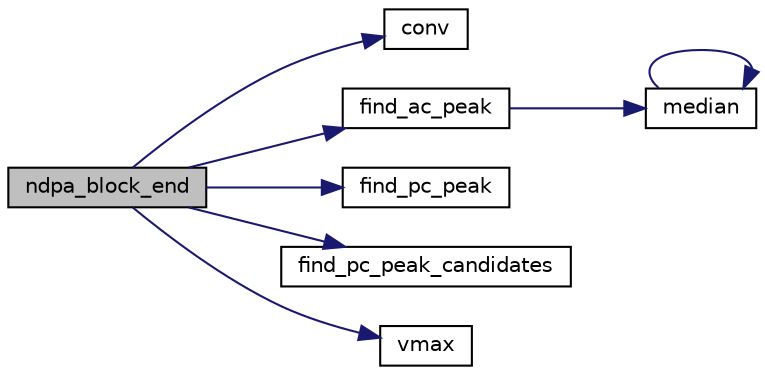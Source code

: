 digraph "ndpa_block_end"
{
 // LATEX_PDF_SIZE
  edge [fontname="Helvetica",fontsize="10",labelfontname="Helvetica",labelfontsize="10"];
  node [fontname="Helvetica",fontsize="10",shape=record];
  rankdir="LR";
  Node1 [label="ndpa_block_end",height=0.2,width=0.4,color="black", fillcolor="grey75", style="filled", fontcolor="black",tooltip="End of measurement block processing. Finding AC and PC peaks in the averaged data."];
  Node1 -> Node2 [color="midnightblue",fontsize="10",style="solid",fontname="Helvetica"];
  Node2 [label="conv",height=0.2,width=0.4,color="black", fillcolor="white", style="filled",URL="$ndpa__tools_8c.html#a22b94c183d6488d974c0412151a32a61",tooltip="Convolution. c = a*b."];
  Node1 -> Node3 [color="midnightblue",fontsize="10",style="solid",fontname="Helvetica"];
  Node3 [label="find_ac_peak",height=0.2,width=0.4,color="black", fillcolor="white", style="filled",URL="$ndpa__tools_8c.html#a7cbb18005383696fbac4cdb83050798a",tooltip="Returning a data window (q1, q2) in scany containing the points above half height around the specifie..."];
  Node3 -> Node4 [color="midnightblue",fontsize="10",style="solid",fontname="Helvetica"];
  Node4 [label="median",height=0.2,width=0.4,color="black", fillcolor="white", style="filled",URL="$ndpa__tools_8c.html#a7ffac73dc0966b86fc85f2a717d66e5f",tooltip="Returns the median of the specified vector of size n."];
  Node4 -> Node4 [color="midnightblue",fontsize="10",style="solid",fontname="Helvetica"];
  Node1 -> Node5 [color="midnightblue",fontsize="10",style="solid",fontname="Helvetica"];
  Node5 [label="find_pc_peak",height=0.2,width=0.4,color="black", fillcolor="white", style="filled",URL="$ndpa__tools_8c.html#a2b03973dba71df84e23f733ae6f8a50a",tooltip="Select PC from the list of candidates returned by find_pc_peak_candidates() in __ndpa_pcpc...."];
  Node1 -> Node6 [color="midnightblue",fontsize="10",style="solid",fontname="Helvetica"];
  Node6 [label="find_pc_peak_candidates",height=0.2,width=0.4,color="black", fillcolor="white", style="filled",URL="$ndpa__tools_8c.html#afc6891164c777c34eae1b16a98018eff",tooltip="Saving all PC peak candidates to __ndpa_pcpc following the AC peak index."];
  Node1 -> Node7 [color="midnightblue",fontsize="10",style="solid",fontname="Helvetica"];
  Node7 [label="vmax",height=0.2,width=0.4,color="black", fillcolor="white", style="filled",URL="$ndpa__tools_8c.html#a615b5b4f076cbcdf49a02f49fc834af2",tooltip="Find the maximum value and its position in a vector v."];
}
